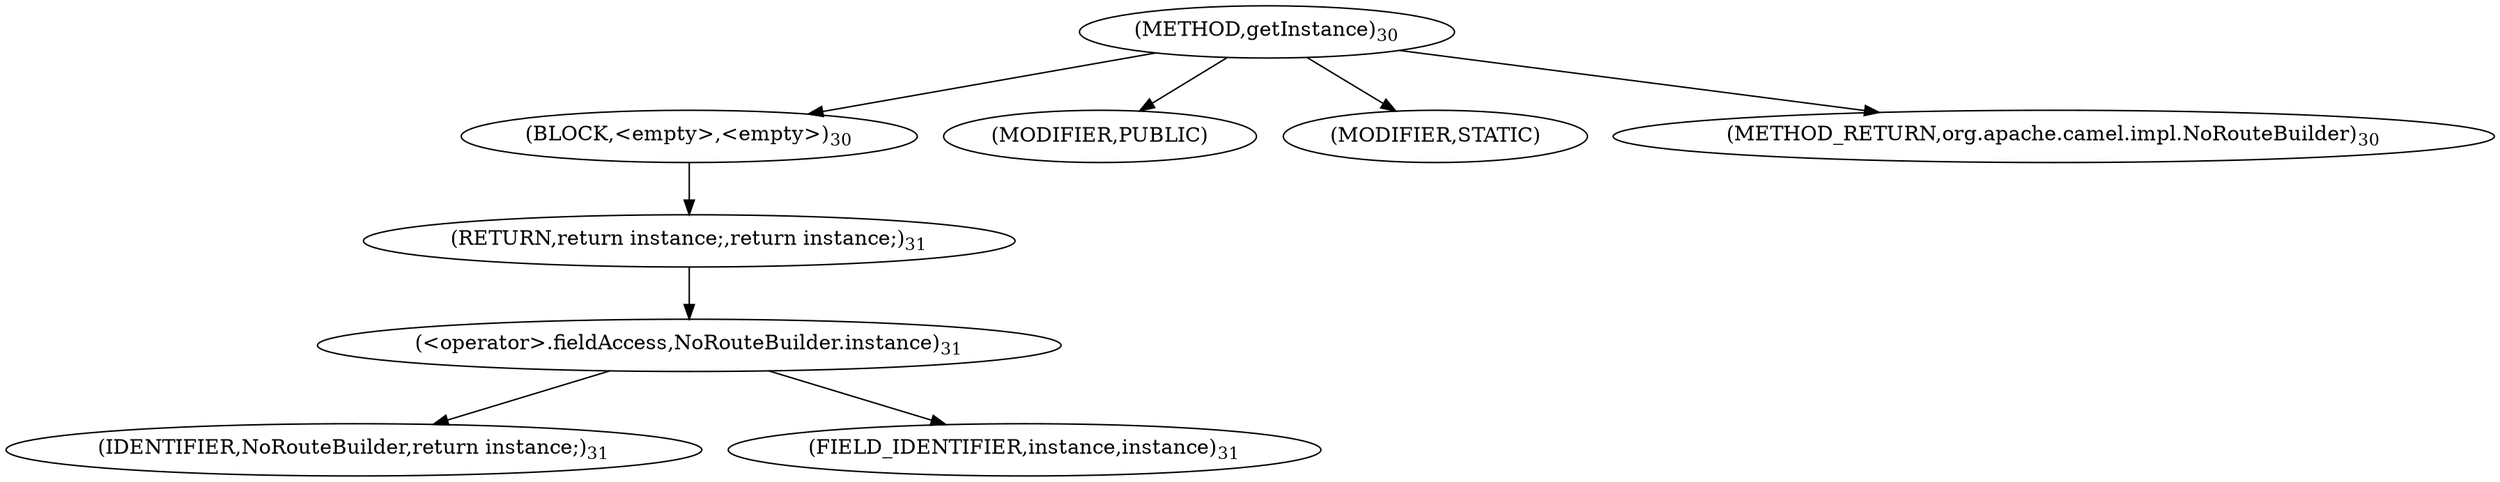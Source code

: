digraph "getInstance" {  
"11" [label = <(METHOD,getInstance)<SUB>30</SUB>> ]
"12" [label = <(BLOCK,&lt;empty&gt;,&lt;empty&gt;)<SUB>30</SUB>> ]
"13" [label = <(RETURN,return instance;,return instance;)<SUB>31</SUB>> ]
"14" [label = <(&lt;operator&gt;.fieldAccess,NoRouteBuilder.instance)<SUB>31</SUB>> ]
"15" [label = <(IDENTIFIER,NoRouteBuilder,return instance;)<SUB>31</SUB>> ]
"16" [label = <(FIELD_IDENTIFIER,instance,instance)<SUB>31</SUB>> ]
"17" [label = <(MODIFIER,PUBLIC)> ]
"18" [label = <(MODIFIER,STATIC)> ]
"19" [label = <(METHOD_RETURN,org.apache.camel.impl.NoRouteBuilder)<SUB>30</SUB>> ]
  "11" -> "12" 
  "11" -> "17" 
  "11" -> "18" 
  "11" -> "19" 
  "12" -> "13" 
  "13" -> "14" 
  "14" -> "15" 
  "14" -> "16" 
}
